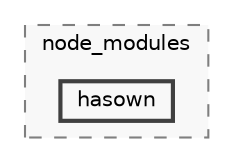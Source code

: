 digraph "backend/node_modules/hasown"
{
 // LATEX_PDF_SIZE
  bgcolor="transparent";
  edge [fontname=Helvetica,fontsize=10,labelfontname=Helvetica,labelfontsize=10];
  node [fontname=Helvetica,fontsize=10,shape=box,height=0.2,width=0.4];
  compound=true
  subgraph clusterdir_86dbea9de526ba50b112ba867d8b4b1f {
    graph [ bgcolor="#f8f8f8", pencolor="grey50", label="node_modules", fontname=Helvetica,fontsize=10 style="filled,dashed", URL="dir_86dbea9de526ba50b112ba867d8b4b1f.html",tooltip=""]
  dir_da0b3ecbf68c74f45384287bbec8d100 [label="hasown", fillcolor="#f8f8f8", color="grey25", style="filled,bold", URL="dir_da0b3ecbf68c74f45384287bbec8d100.html",tooltip=""];
  }
}
